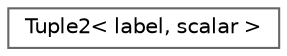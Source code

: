 digraph "Graphical Class Hierarchy"
{
 // LATEX_PDF_SIZE
  bgcolor="transparent";
  edge [fontname=Helvetica,fontsize=10,labelfontname=Helvetica,labelfontsize=10];
  node [fontname=Helvetica,fontsize=10,shape=box,height=0.2,width=0.4];
  rankdir="LR";
  Node0 [id="Node000000",label="Tuple2\< label, scalar \>",height=0.2,width=0.4,color="grey40", fillcolor="white", style="filled",URL="$classFoam_1_1Tuple2.html",tooltip=" "];
}
